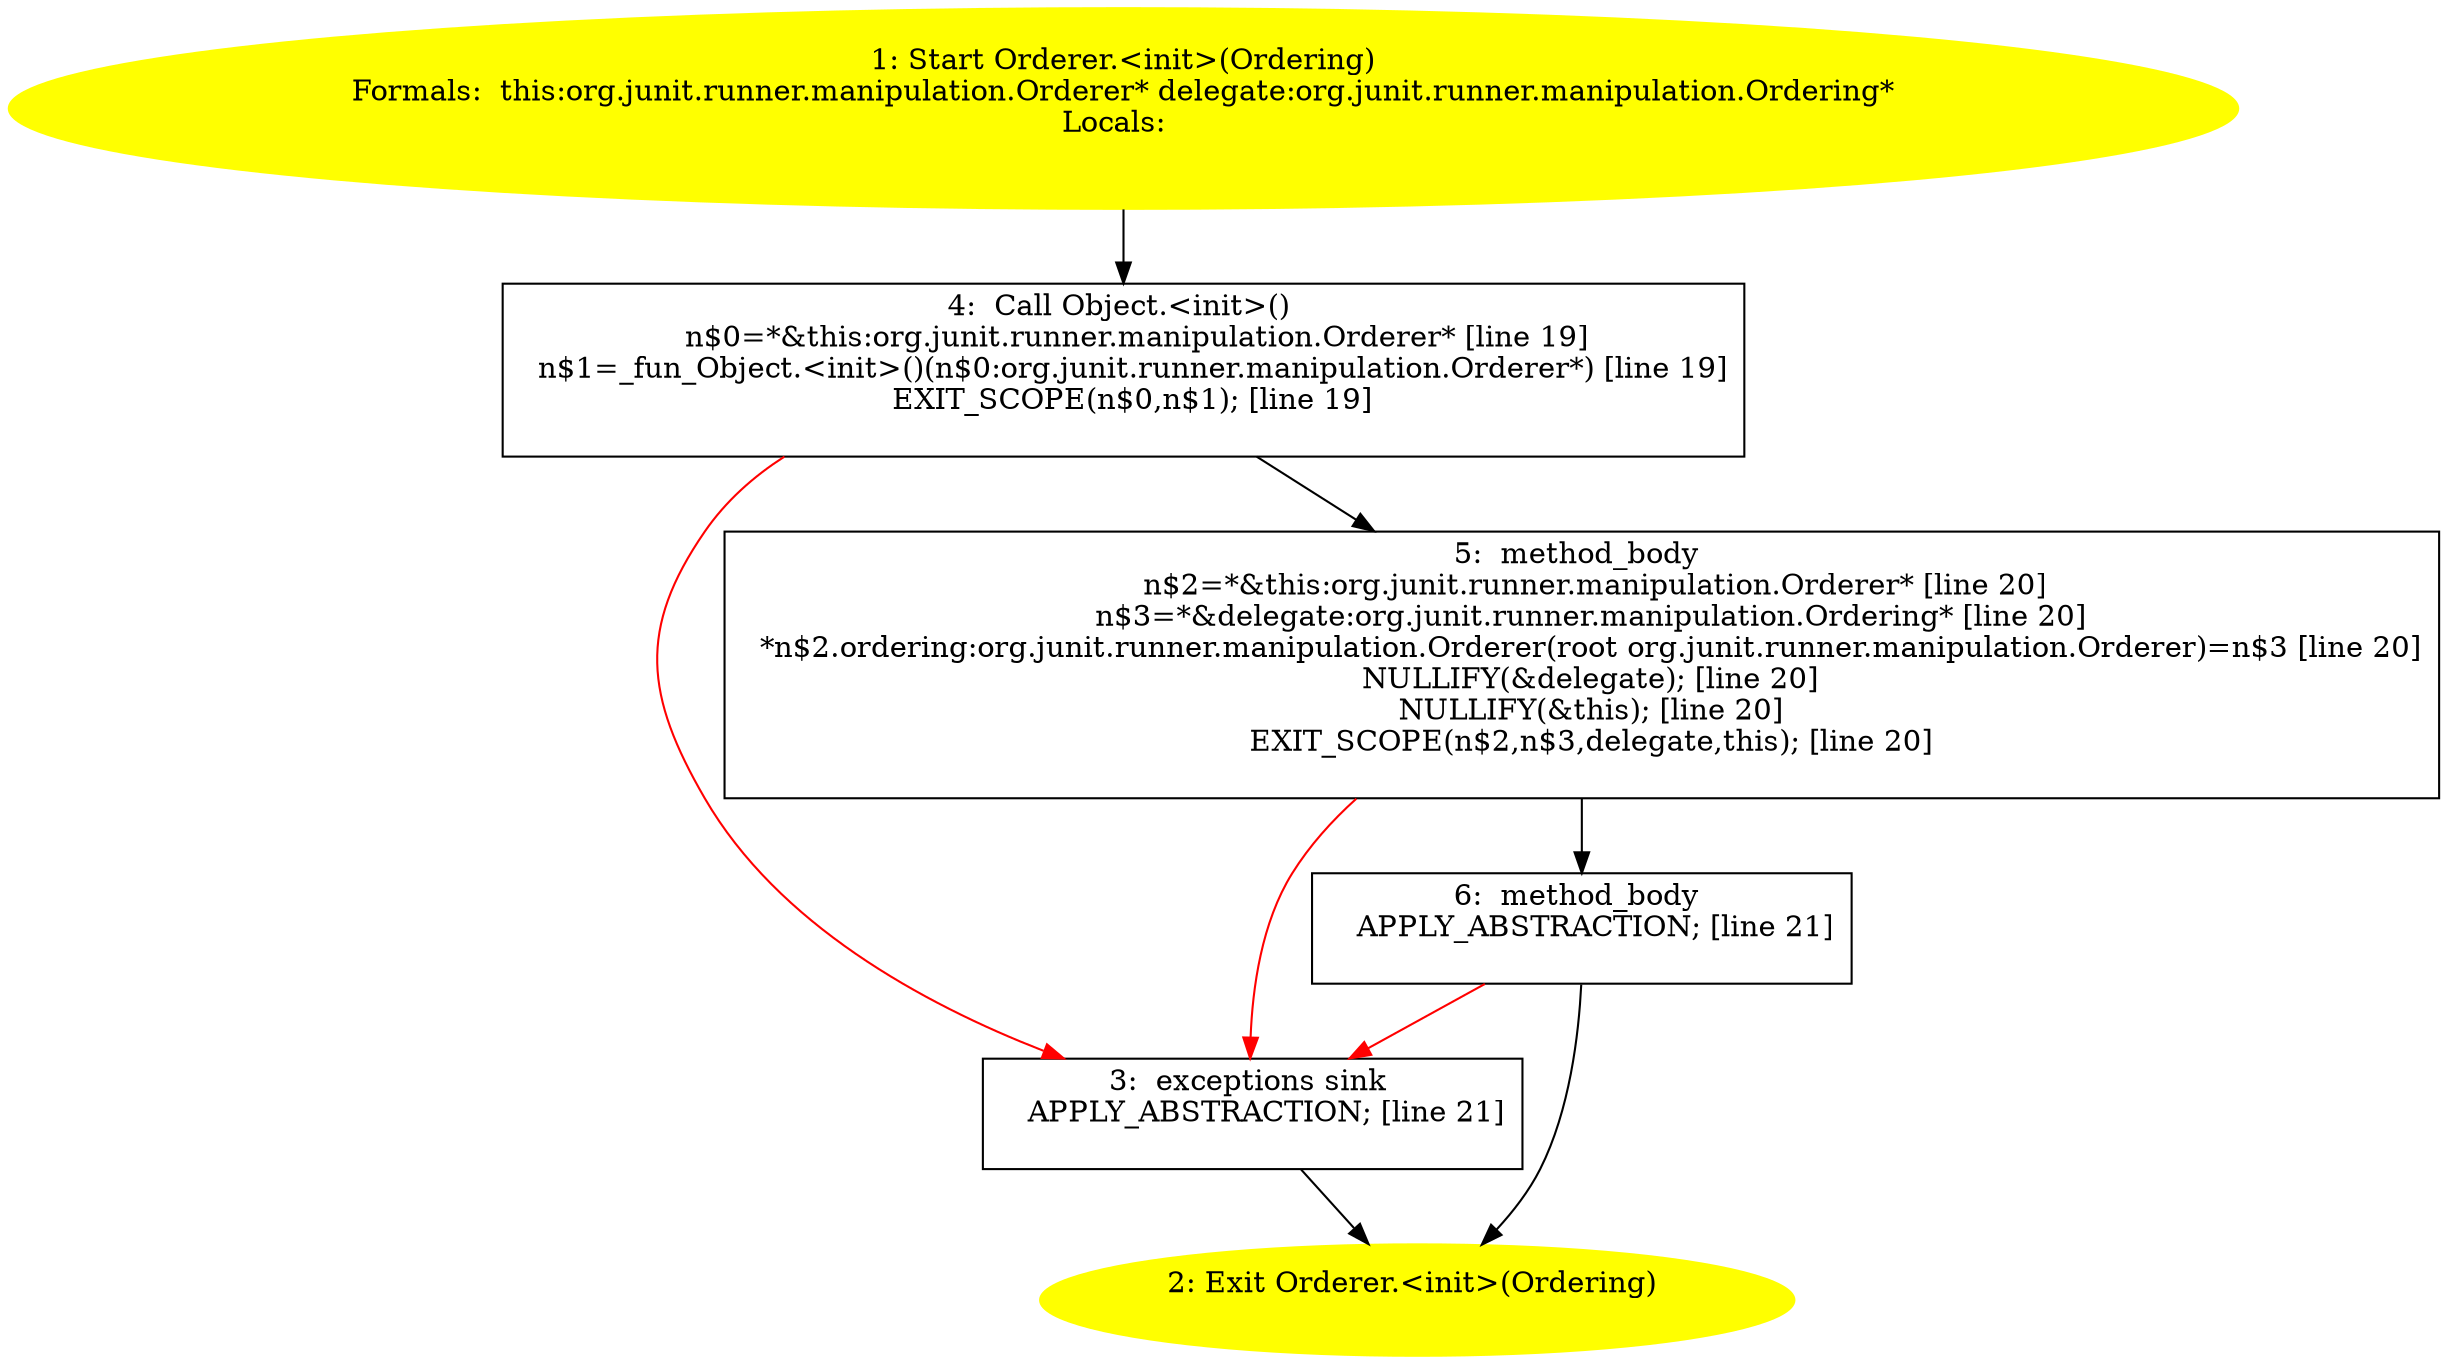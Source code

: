 /* @generated */
digraph cfg {
"org.junit.runner.manipulation.Orderer.<init>(org.junit.runner.manipulation.Ordering).95172a54df13add87d477e87bd391825_1" [label="1: Start Orderer.<init>(Ordering)\nFormals:  this:org.junit.runner.manipulation.Orderer* delegate:org.junit.runner.manipulation.Ordering*\nLocals:  \n  " color=yellow style=filled]
	

	 "org.junit.runner.manipulation.Orderer.<init>(org.junit.runner.manipulation.Ordering).95172a54df13add87d477e87bd391825_1" -> "org.junit.runner.manipulation.Orderer.<init>(org.junit.runner.manipulation.Ordering).95172a54df13add87d477e87bd391825_4" ;
"org.junit.runner.manipulation.Orderer.<init>(org.junit.runner.manipulation.Ordering).95172a54df13add87d477e87bd391825_2" [label="2: Exit Orderer.<init>(Ordering) \n  " color=yellow style=filled]
	

"org.junit.runner.manipulation.Orderer.<init>(org.junit.runner.manipulation.Ordering).95172a54df13add87d477e87bd391825_3" [label="3:  exceptions sink \n   APPLY_ABSTRACTION; [line 21]\n " shape="box"]
	

	 "org.junit.runner.manipulation.Orderer.<init>(org.junit.runner.manipulation.Ordering).95172a54df13add87d477e87bd391825_3" -> "org.junit.runner.manipulation.Orderer.<init>(org.junit.runner.manipulation.Ordering).95172a54df13add87d477e87bd391825_2" ;
"org.junit.runner.manipulation.Orderer.<init>(org.junit.runner.manipulation.Ordering).95172a54df13add87d477e87bd391825_4" [label="4:  Call Object.<init>() \n   n$0=*&this:org.junit.runner.manipulation.Orderer* [line 19]\n  n$1=_fun_Object.<init>()(n$0:org.junit.runner.manipulation.Orderer*) [line 19]\n  EXIT_SCOPE(n$0,n$1); [line 19]\n " shape="box"]
	

	 "org.junit.runner.manipulation.Orderer.<init>(org.junit.runner.manipulation.Ordering).95172a54df13add87d477e87bd391825_4" -> "org.junit.runner.manipulation.Orderer.<init>(org.junit.runner.manipulation.Ordering).95172a54df13add87d477e87bd391825_5" ;
	 "org.junit.runner.manipulation.Orderer.<init>(org.junit.runner.manipulation.Ordering).95172a54df13add87d477e87bd391825_4" -> "org.junit.runner.manipulation.Orderer.<init>(org.junit.runner.manipulation.Ordering).95172a54df13add87d477e87bd391825_3" [color="red" ];
"org.junit.runner.manipulation.Orderer.<init>(org.junit.runner.manipulation.Ordering).95172a54df13add87d477e87bd391825_5" [label="5:  method_body \n   n$2=*&this:org.junit.runner.manipulation.Orderer* [line 20]\n  n$3=*&delegate:org.junit.runner.manipulation.Ordering* [line 20]\n  *n$2.ordering:org.junit.runner.manipulation.Orderer(root org.junit.runner.manipulation.Orderer)=n$3 [line 20]\n  NULLIFY(&delegate); [line 20]\n  NULLIFY(&this); [line 20]\n  EXIT_SCOPE(n$2,n$3,delegate,this); [line 20]\n " shape="box"]
	

	 "org.junit.runner.manipulation.Orderer.<init>(org.junit.runner.manipulation.Ordering).95172a54df13add87d477e87bd391825_5" -> "org.junit.runner.manipulation.Orderer.<init>(org.junit.runner.manipulation.Ordering).95172a54df13add87d477e87bd391825_6" ;
	 "org.junit.runner.manipulation.Orderer.<init>(org.junit.runner.manipulation.Ordering).95172a54df13add87d477e87bd391825_5" -> "org.junit.runner.manipulation.Orderer.<init>(org.junit.runner.manipulation.Ordering).95172a54df13add87d477e87bd391825_3" [color="red" ];
"org.junit.runner.manipulation.Orderer.<init>(org.junit.runner.manipulation.Ordering).95172a54df13add87d477e87bd391825_6" [label="6:  method_body \n   APPLY_ABSTRACTION; [line 21]\n " shape="box"]
	

	 "org.junit.runner.manipulation.Orderer.<init>(org.junit.runner.manipulation.Ordering).95172a54df13add87d477e87bd391825_6" -> "org.junit.runner.manipulation.Orderer.<init>(org.junit.runner.manipulation.Ordering).95172a54df13add87d477e87bd391825_2" ;
	 "org.junit.runner.manipulation.Orderer.<init>(org.junit.runner.manipulation.Ordering).95172a54df13add87d477e87bd391825_6" -> "org.junit.runner.manipulation.Orderer.<init>(org.junit.runner.manipulation.Ordering).95172a54df13add87d477e87bd391825_3" [color="red" ];
}
